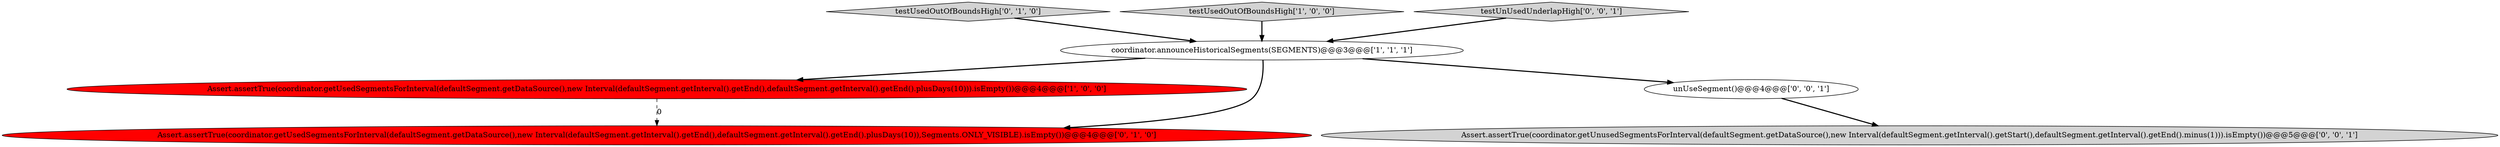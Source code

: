 digraph {
3 [style = filled, label = "testUsedOutOfBoundsHigh['0', '1', '0']", fillcolor = lightgray, shape = diamond image = "AAA0AAABBB2BBB"];
0 [style = filled, label = "Assert.assertTrue(coordinator.getUsedSegmentsForInterval(defaultSegment.getDataSource(),new Interval(defaultSegment.getInterval().getEnd(),defaultSegment.getInterval().getEnd().plusDays(10))).isEmpty())@@@4@@@['1', '0', '0']", fillcolor = red, shape = ellipse image = "AAA1AAABBB1BBB"];
1 [style = filled, label = "coordinator.announceHistoricalSegments(SEGMENTS)@@@3@@@['1', '1', '1']", fillcolor = white, shape = ellipse image = "AAA0AAABBB1BBB"];
2 [style = filled, label = "testUsedOutOfBoundsHigh['1', '0', '0']", fillcolor = lightgray, shape = diamond image = "AAA0AAABBB1BBB"];
6 [style = filled, label = "unUseSegment()@@@4@@@['0', '0', '1']", fillcolor = white, shape = ellipse image = "AAA0AAABBB3BBB"];
4 [style = filled, label = "Assert.assertTrue(coordinator.getUsedSegmentsForInterval(defaultSegment.getDataSource(),new Interval(defaultSegment.getInterval().getEnd(),defaultSegment.getInterval().getEnd().plusDays(10)),Segments.ONLY_VISIBLE).isEmpty())@@@4@@@['0', '1', '0']", fillcolor = red, shape = ellipse image = "AAA1AAABBB2BBB"];
7 [style = filled, label = "Assert.assertTrue(coordinator.getUnusedSegmentsForInterval(defaultSegment.getDataSource(),new Interval(defaultSegment.getInterval().getStart(),defaultSegment.getInterval().getEnd().minus(1))).isEmpty())@@@5@@@['0', '0', '1']", fillcolor = lightgray, shape = ellipse image = "AAA0AAABBB3BBB"];
5 [style = filled, label = "testUnUsedUnderlapHigh['0', '0', '1']", fillcolor = lightgray, shape = diamond image = "AAA0AAABBB3BBB"];
5->1 [style = bold, label=""];
1->4 [style = bold, label=""];
0->4 [style = dashed, label="0"];
1->6 [style = bold, label=""];
1->0 [style = bold, label=""];
6->7 [style = bold, label=""];
3->1 [style = bold, label=""];
2->1 [style = bold, label=""];
}
